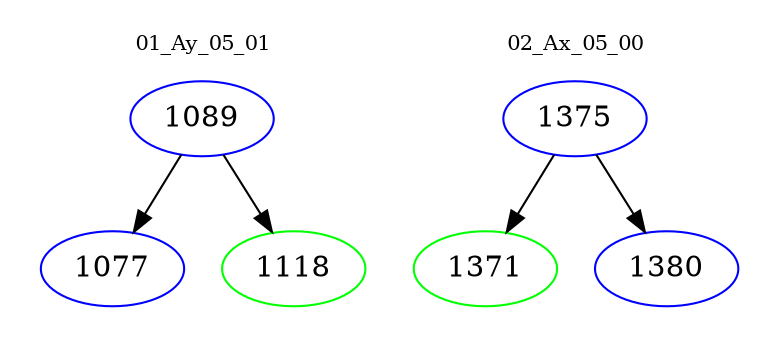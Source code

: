 digraph{
subgraph cluster_0 {
color = white
label = "01_Ay_05_01";
fontsize=10;
T0_1089 [label="1089", color="blue"]
T0_1089 -> T0_1077 [color="black"]
T0_1077 [label="1077", color="blue"]
T0_1089 -> T0_1118 [color="black"]
T0_1118 [label="1118", color="green"]
}
subgraph cluster_1 {
color = white
label = "02_Ax_05_00";
fontsize=10;
T1_1375 [label="1375", color="blue"]
T1_1375 -> T1_1371 [color="black"]
T1_1371 [label="1371", color="green"]
T1_1375 -> T1_1380 [color="black"]
T1_1380 [label="1380", color="blue"]
}
}
